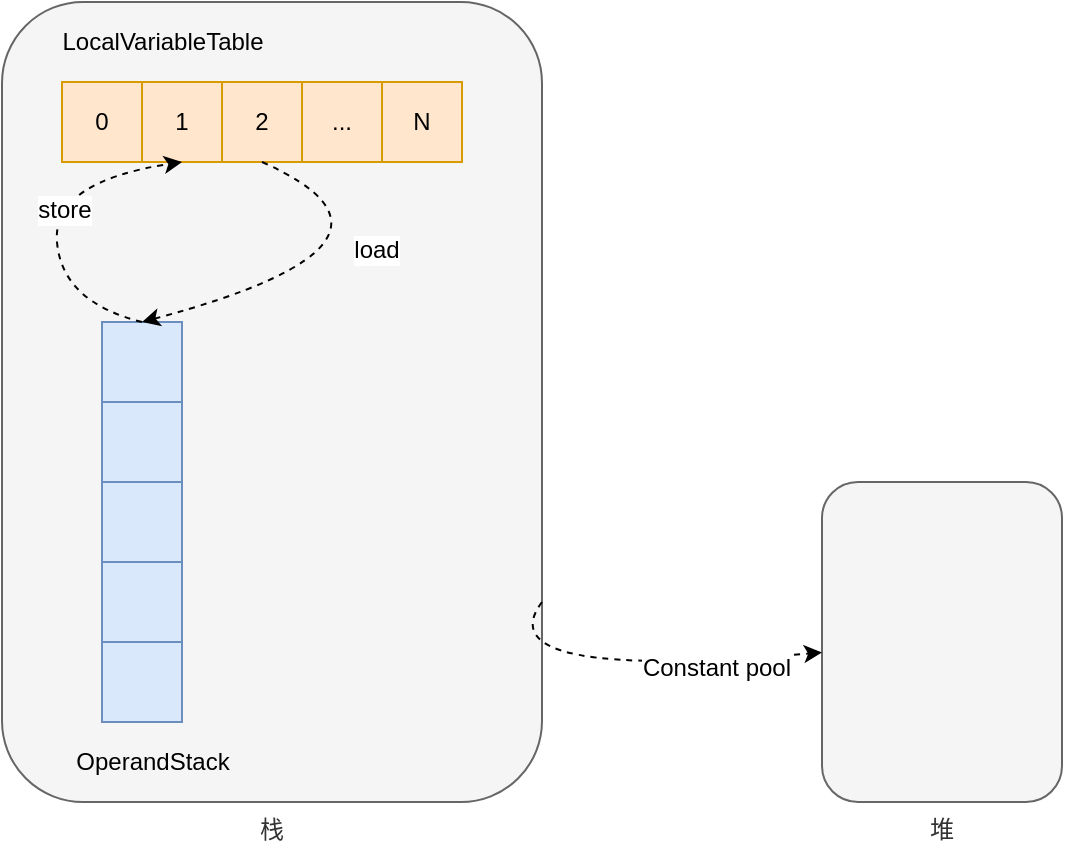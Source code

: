 <mxfile version="12.4.2" type="device" pages="1"><diagram id="fDJp0mYEW7mrKglw0zfn" name="第 1 页"><mxGraphModel dx="1106" dy="830" grid="1" gridSize="10" guides="1" tooltips="1" connect="1" arrows="1" fold="1" page="1" pageScale="1" pageWidth="827" pageHeight="1169" math="0" shadow="0"><root><mxCell id="0"/><mxCell id="1" parent="0"/><mxCell id="KjmUFyWNXlVD4vltsQqc-14" value="栈" style="rounded=1;whiteSpace=wrap;html=1;fontColor=#333333;labelPosition=center;verticalLabelPosition=bottom;align=center;verticalAlign=top;fillColor=#f5f5f5;strokeColor=#666666;" parent="1" vertex="1"><mxGeometry x="160" y="240" width="270" height="400" as="geometry"/></mxCell><mxCell id="KjmUFyWNXlVD4vltsQqc-16" value="LocalVariableTable" style="text;html=1;align=center;verticalAlign=middle;resizable=0;points=[];;autosize=1;fontColor=#000000;" parent="1" vertex="1"><mxGeometry x="180" y="250" width="120" height="20" as="geometry"/></mxCell><mxCell id="KjmUFyWNXlVD4vltsQqc-21" value="" style="group;fillColor=#dae8fc;strokeColor=#6c8ebf;" parent="1" vertex="1" connectable="0"><mxGeometry x="190" y="280" width="200" height="40" as="geometry"/></mxCell><mxCell id="KjmUFyWNXlVD4vltsQqc-23" value="OperandStack" style="text;html=1;align=center;verticalAlign=middle;resizable=0;points=[];;autosize=1;fontColor=#000000;" parent="1" vertex="1"><mxGeometry x="190" y="610" width="90" height="20" as="geometry"/></mxCell><mxCell id="KjmUFyWNXlVD4vltsQqc-28" value="" style="group" parent="1" vertex="1" connectable="0"><mxGeometry x="210" y="400" width="40" height="200" as="geometry"/></mxCell><mxCell id="KjmUFyWNXlVD4vltsQqc-22" value="" style="rounded=0;whiteSpace=wrap;html=1;fillColor=#dae8fc;strokeColor=#6c8ebf;" parent="KjmUFyWNXlVD4vltsQqc-28" vertex="1"><mxGeometry width="40" height="40" as="geometry"/></mxCell><mxCell id="KjmUFyWNXlVD4vltsQqc-24" value="" style="rounded=0;whiteSpace=wrap;html=1;fillColor=#dae8fc;strokeColor=#6c8ebf;" parent="KjmUFyWNXlVD4vltsQqc-28" vertex="1"><mxGeometry y="40" width="40" height="40" as="geometry"/></mxCell><mxCell id="KjmUFyWNXlVD4vltsQqc-25" value="" style="rounded=0;whiteSpace=wrap;html=1;fillColor=#dae8fc;strokeColor=#6c8ebf;" parent="KjmUFyWNXlVD4vltsQqc-28" vertex="1"><mxGeometry y="80" width="40" height="40" as="geometry"/></mxCell><mxCell id="KjmUFyWNXlVD4vltsQqc-26" value="" style="rounded=0;whiteSpace=wrap;html=1;fillColor=#dae8fc;strokeColor=#6c8ebf;" parent="KjmUFyWNXlVD4vltsQqc-28" vertex="1"><mxGeometry y="120" width="40" height="40" as="geometry"/></mxCell><mxCell id="KjmUFyWNXlVD4vltsQqc-27" value="" style="rounded=0;whiteSpace=wrap;html=1;fillColor=#dae8fc;strokeColor=#6c8ebf;" parent="KjmUFyWNXlVD4vltsQqc-28" vertex="1"><mxGeometry y="160" width="40" height="40" as="geometry"/></mxCell><mxCell id="KjmUFyWNXlVD4vltsQqc-15" value="0" style="rounded=0;whiteSpace=wrap;html=1;fillColor=#ffe6cc;strokeColor=#d79b00;" parent="1" vertex="1"><mxGeometry x="190" y="280" width="40" height="40" as="geometry"/></mxCell><mxCell id="KjmUFyWNXlVD4vltsQqc-17" value="1" style="rounded=0;whiteSpace=wrap;html=1;fillColor=#ffe6cc;strokeColor=#d79b00;" parent="1" vertex="1"><mxGeometry x="230" y="280" width="40" height="40" as="geometry"/></mxCell><mxCell id="KjmUFyWNXlVD4vltsQqc-18" value="2" style="rounded=0;whiteSpace=wrap;html=1;fillColor=#ffe6cc;strokeColor=#d79b00;" parent="1" vertex="1"><mxGeometry x="270" y="280" width="40" height="40" as="geometry"/></mxCell><mxCell id="KjmUFyWNXlVD4vltsQqc-19" value="..." style="rounded=0;whiteSpace=wrap;html=1;fillColor=#ffe6cc;strokeColor=#d79b00;" parent="1" vertex="1"><mxGeometry x="310" y="280" width="40" height="40" as="geometry"/></mxCell><mxCell id="KjmUFyWNXlVD4vltsQqc-20" value="N" style="rounded=0;whiteSpace=wrap;html=1;fillColor=#ffe6cc;strokeColor=#d79b00;" parent="1" vertex="1"><mxGeometry x="350" y="280" width="40" height="40" as="geometry"/></mxCell><mxCell id="KjmUFyWNXlVD4vltsQqc-29" value="堆" style="rounded=1;whiteSpace=wrap;html=1;fontColor=#333333;fillColor=#f5f5f5;strokeColor=#666666;labelPosition=center;verticalLabelPosition=bottom;align=center;verticalAlign=top;" parent="1" vertex="1"><mxGeometry x="570" y="480" width="120" height="160" as="geometry"/></mxCell><mxCell id="KjmUFyWNXlVD4vltsQqc-32" value="" style="curved=1;endArrow=classic;html=1;dashed=1;gradientColor=none;fontColor=#000000;exitX=1;exitY=0.75;exitDx=0;exitDy=0;" parent="1" source="KjmUFyWNXlVD4vltsQqc-14" target="KjmUFyWNXlVD4vltsQqc-29" edge="1"><mxGeometry width="50" height="50" relative="1" as="geometry"><mxPoint x="430" y="600" as="sourcePoint"/><mxPoint x="480" y="550" as="targetPoint"/><Array as="points"><mxPoint x="400" y="580"/></Array></mxGeometry></mxCell><mxCell id="KjmUFyWNXlVD4vltsQqc-38" value="Constant pool" style="text;html=1;align=center;verticalAlign=middle;resizable=0;points=[];;labelBackgroundColor=#ffffff;fontColor=#000000;" parent="KjmUFyWNXlVD4vltsQqc-32" vertex="1" connectable="0"><mxGeometry x="0.508" y="-3" relative="1" as="geometry"><mxPoint as="offset"/></mxGeometry></mxCell><mxCell id="KjmUFyWNXlVD4vltsQqc-40" value="" style="curved=1;endArrow=classic;html=1;dashed=1;gradientColor=none;fontColor=#000000;entryX=0.5;entryY=1;entryDx=0;entryDy=0;exitX=0.5;exitY=0;exitDx=0;exitDy=0;" parent="1" source="KjmUFyWNXlVD4vltsQqc-22" target="KjmUFyWNXlVD4vltsQqc-17" edge="1"><mxGeometry width="50" height="50" relative="1" as="geometry"><mxPoint x="185" y="380" as="sourcePoint"/><mxPoint x="235" y="330" as="targetPoint"/><Array as="points"><mxPoint x="190" y="390"/><mxPoint x="185" y="330"/></Array></mxGeometry></mxCell><mxCell id="KjmUFyWNXlVD4vltsQqc-41" value="store" style="text;html=1;align=center;verticalAlign=middle;resizable=0;points=[];;labelBackgroundColor=#ffffff;fontColor=#000000;" parent="KjmUFyWNXlVD4vltsQqc-40" vertex="1" connectable="0"><mxGeometry x="0.041" y="-5" relative="1" as="geometry"><mxPoint as="offset"/></mxGeometry></mxCell><mxCell id="KjmUFyWNXlVD4vltsQqc-43" value="" style="curved=1;endArrow=classic;html=1;dashed=1;gradientColor=none;fontColor=#000000;entryX=0.5;entryY=0;entryDx=0;entryDy=0;exitX=0.5;exitY=1;exitDx=0;exitDy=0;" parent="1" source="KjmUFyWNXlVD4vltsQqc-18" target="KjmUFyWNXlVD4vltsQqc-22" edge="1"><mxGeometry width="50" height="50" relative="1" as="geometry"><mxPoint x="330" y="440" as="sourcePoint"/><mxPoint x="350" y="360" as="targetPoint"/><Array as="points"><mxPoint x="380" y="360"/></Array></mxGeometry></mxCell><mxCell id="KjmUFyWNXlVD4vltsQqc-44" value="load" style="text;html=1;align=center;verticalAlign=middle;resizable=0;points=[];;labelBackgroundColor=#ffffff;fontColor=#000000;" parent="KjmUFyWNXlVD4vltsQqc-43" vertex="1" connectable="0"><mxGeometry x="0.041" y="-5" relative="1" as="geometry"><mxPoint as="offset"/></mxGeometry></mxCell></root></mxGraphModel></diagram></mxfile>